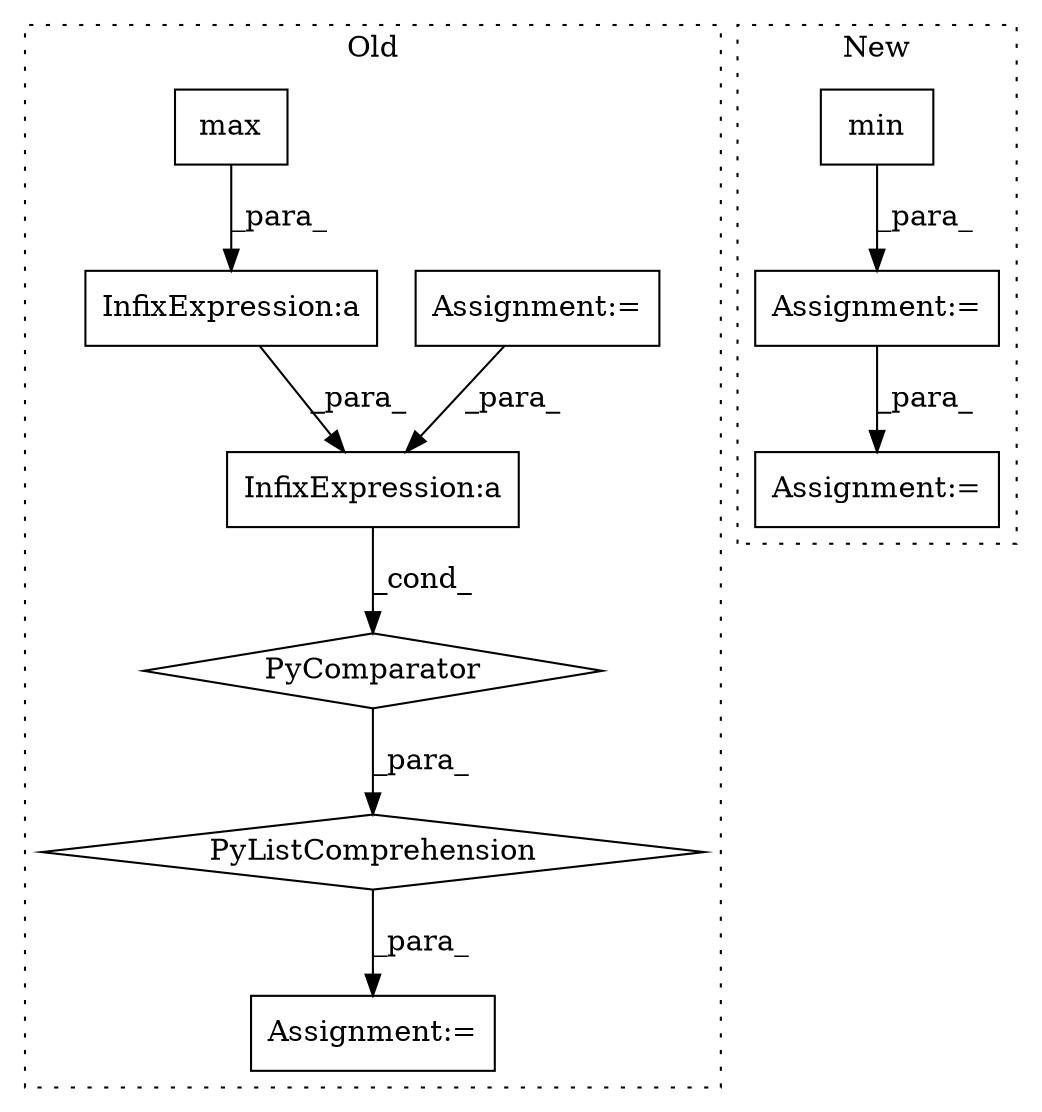 digraph G {
subgraph cluster0 {
1 [label="PyComparator" a="113" s="1301" l="24" shape="diamond"];
3 [label="Assignment:=" a="7" s="1301" l="24" shape="box"];
5 [label="Assignment:=" a="7" s="1211" l="1" shape="box"];
6 [label="PyListComprehension" a="109" s="1229" l="104" shape="diamond"];
8 [label="InfixExpression:a" a="27" s="1180" l="3" shape="box"];
9 [label="InfixExpression:a" a="27" s="1234" l="3" shape="box"];
10 [label="max" a="32" s="1183,1195" l="4,1" shape="box"];
label = "Old";
style="dotted";
}
subgraph cluster1 {
2 [label="min" a="32" s="1161,1200" l="4,1" shape="box"];
4 [label="Assignment:=" a="7" s="1160" l="1" shape="box"];
7 [label="Assignment:=" a="7" s="1215" l="6" shape="box"];
label = "New";
style="dotted";
}
1 -> 6 [label="_para_"];
2 -> 4 [label="_para_"];
3 -> 9 [label="_para_"];
4 -> 7 [label="_para_"];
6 -> 5 [label="_para_"];
8 -> 9 [label="_para_"];
9 -> 1 [label="_cond_"];
10 -> 8 [label="_para_"];
}